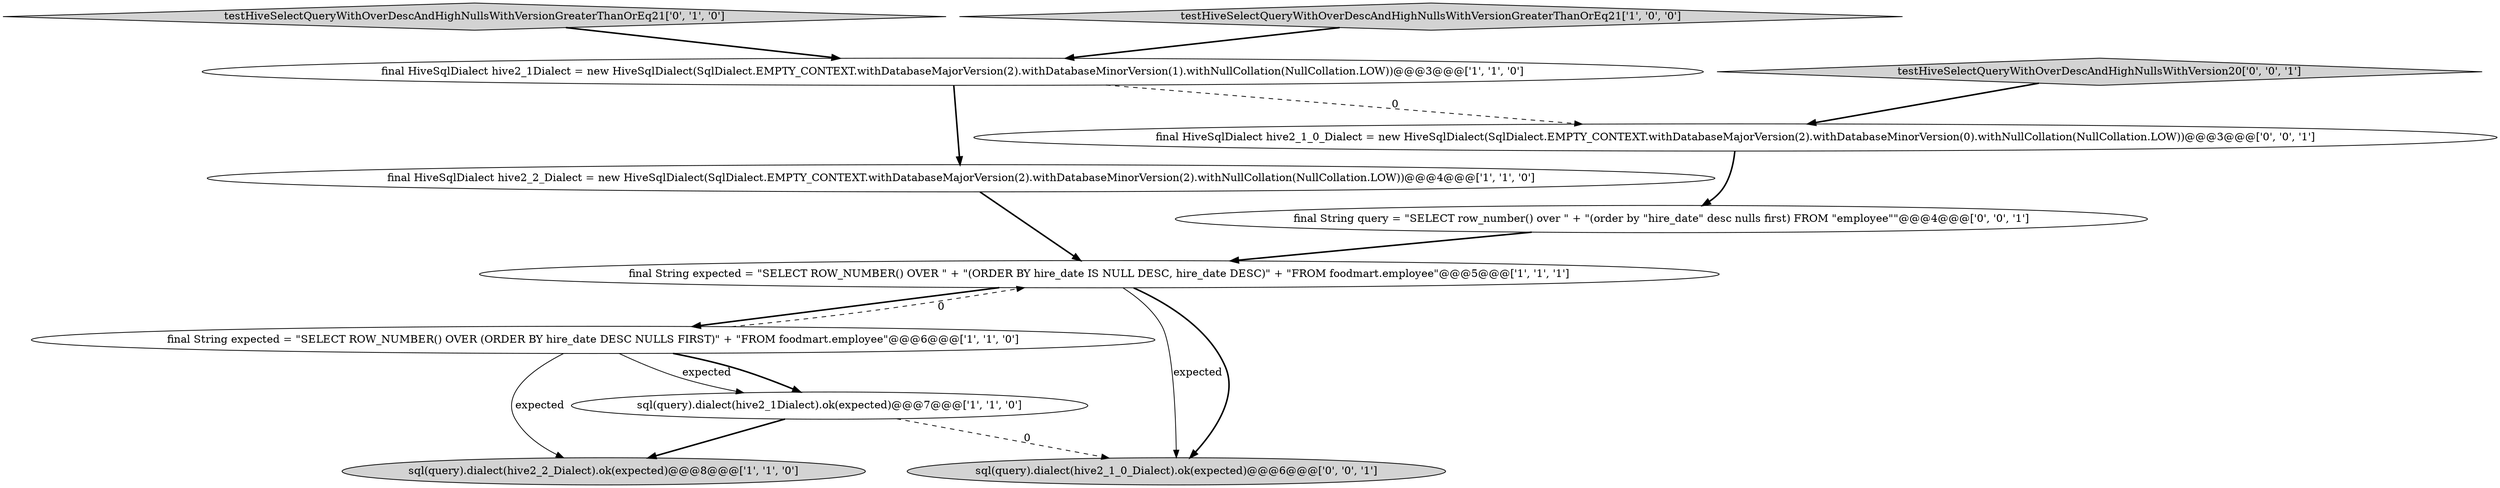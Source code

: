digraph {
1 [style = filled, label = "final HiveSqlDialect hive2_2_Dialect = new HiveSqlDialect(SqlDialect.EMPTY_CONTEXT.withDatabaseMajorVersion(2).withDatabaseMinorVersion(2).withNullCollation(NullCollation.LOW))@@@4@@@['1', '1', '0']", fillcolor = white, shape = ellipse image = "AAA0AAABBB1BBB"];
7 [style = filled, label = "testHiveSelectQueryWithOverDescAndHighNullsWithVersionGreaterThanOrEq21['0', '1', '0']", fillcolor = lightgray, shape = diamond image = "AAA0AAABBB2BBB"];
8 [style = filled, label = "final HiveSqlDialect hive2_1_0_Dialect = new HiveSqlDialect(SqlDialect.EMPTY_CONTEXT.withDatabaseMajorVersion(2).withDatabaseMinorVersion(0).withNullCollation(NullCollation.LOW))@@@3@@@['0', '0', '1']", fillcolor = white, shape = ellipse image = "AAA0AAABBB3BBB"];
11 [style = filled, label = "final String query = \"SELECT row_number() over \" + \"(order by \"hire_date\" desc nulls first) FROM \"employee\"\"@@@4@@@['0', '0', '1']", fillcolor = white, shape = ellipse image = "AAA0AAABBB3BBB"];
4 [style = filled, label = "sql(query).dialect(hive2_2_Dialect).ok(expected)@@@8@@@['1', '1', '0']", fillcolor = lightgray, shape = ellipse image = "AAA0AAABBB1BBB"];
0 [style = filled, label = "final HiveSqlDialect hive2_1Dialect = new HiveSqlDialect(SqlDialect.EMPTY_CONTEXT.withDatabaseMajorVersion(2).withDatabaseMinorVersion(1).withNullCollation(NullCollation.LOW))@@@3@@@['1', '1', '0']", fillcolor = white, shape = ellipse image = "AAA0AAABBB1BBB"];
3 [style = filled, label = "testHiveSelectQueryWithOverDescAndHighNullsWithVersionGreaterThanOrEq21['1', '0', '0']", fillcolor = lightgray, shape = diamond image = "AAA0AAABBB1BBB"];
10 [style = filled, label = "sql(query).dialect(hive2_1_0_Dialect).ok(expected)@@@6@@@['0', '0', '1']", fillcolor = lightgray, shape = ellipse image = "AAA0AAABBB3BBB"];
6 [style = filled, label = "final String expected = \"SELECT ROW_NUMBER() OVER (ORDER BY hire_date DESC NULLS FIRST)\" + \"FROM foodmart.employee\"@@@6@@@['1', '1', '0']", fillcolor = white, shape = ellipse image = "AAA0AAABBB1BBB"];
5 [style = filled, label = "sql(query).dialect(hive2_1Dialect).ok(expected)@@@7@@@['1', '1', '0']", fillcolor = white, shape = ellipse image = "AAA0AAABBB1BBB"];
9 [style = filled, label = "testHiveSelectQueryWithOverDescAndHighNullsWithVersion20['0', '0', '1']", fillcolor = lightgray, shape = diamond image = "AAA0AAABBB3BBB"];
2 [style = filled, label = "final String expected = \"SELECT ROW_NUMBER() OVER \" + \"(ORDER BY hire_date IS NULL DESC, hire_date DESC)\" + \"FROM foodmart.employee\"@@@5@@@['1', '1', '1']", fillcolor = white, shape = ellipse image = "AAA0AAABBB1BBB"];
6->5 [style = solid, label="expected"];
6->4 [style = solid, label="expected"];
3->0 [style = bold, label=""];
0->8 [style = dashed, label="0"];
6->5 [style = bold, label=""];
2->10 [style = solid, label="expected"];
1->2 [style = bold, label=""];
7->0 [style = bold, label=""];
5->10 [style = dashed, label="0"];
2->10 [style = bold, label=""];
8->11 [style = bold, label=""];
9->8 [style = bold, label=""];
2->6 [style = bold, label=""];
0->1 [style = bold, label=""];
11->2 [style = bold, label=""];
5->4 [style = bold, label=""];
6->2 [style = dashed, label="0"];
}
